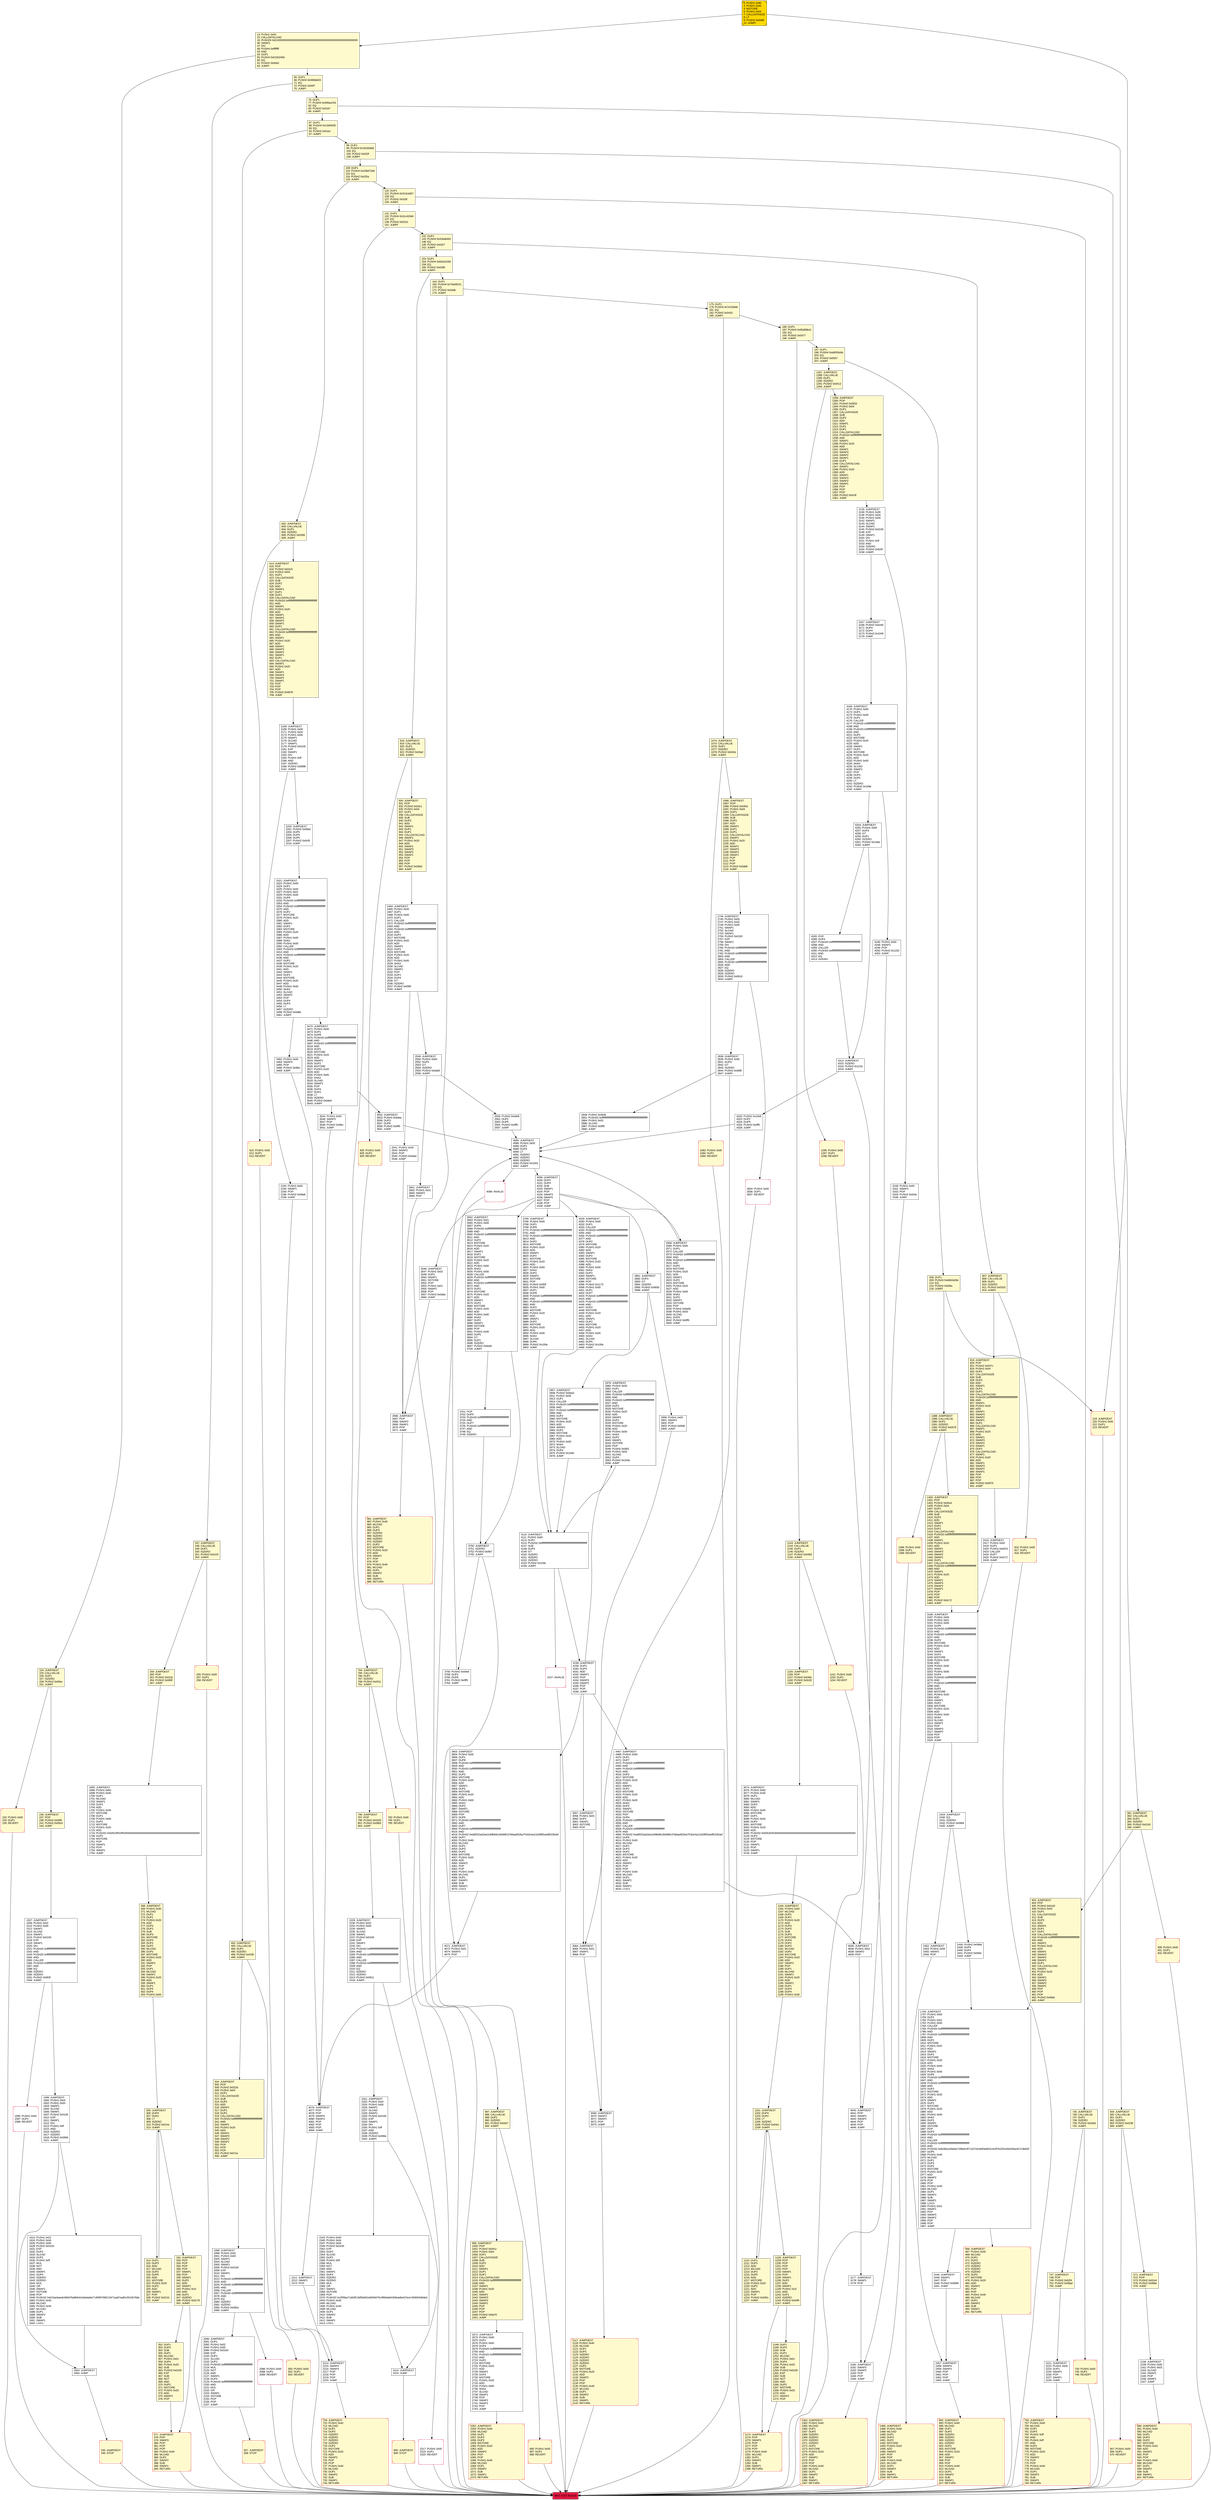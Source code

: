 digraph G {
bgcolor=transparent rankdir=UD;
node [shape=box style=filled color=black fillcolor=white fontname=arial fontcolor=black];
2979 [label="2979: JUMPDEST\l2980: PUSH1 0x00\l2982: DUP1\l2983: CALLER\l2984: PUSH20 0xffffffffffffffffffffffffffffffffffffffff\l3005: AND\l3006: PUSH20 0xffffffffffffffffffffffffffffffffffffffff\l3027: AND\l3028: DUP2\l3029: MSTORE\l3030: PUSH1 0x20\l3032: ADD\l3033: SWAP1\l3034: DUP2\l3035: MSTORE\l3036: PUSH1 0x20\l3038: ADD\l3039: PUSH1 0x00\l3041: SHA3\l3042: DUP2\l3043: SWAP1\l3044: SSTORE\l3045: POP\l3046: PUSH2 0x0bf1\l3049: PUSH1 0x03\l3051: SLOAD\l3052: DUP4\l3053: PUSH2 0x100e\l3056: JUMP\l" ];
4169 [label="4169: JUMPDEST\l4170: PUSH1 0x00\l4172: DUP1\l4173: PUSH1 0x00\l4175: DUP1\l4176: CALLER\l4177: PUSH20 0xffffffffffffffffffffffffffffffffffffffff\l4198: AND\l4199: PUSH20 0xffffffffffffffffffffffffffffffffffffffff\l4220: AND\l4221: DUP2\l4222: MSTORE\l4223: PUSH1 0x20\l4225: ADD\l4226: SWAP1\l4227: DUP2\l4228: MSTORE\l4229: PUSH1 0x20\l4231: ADD\l4232: PUSH1 0x00\l4234: SHA3\l4235: SLOAD\l4236: SWAP1\l4237: POP\l4238: DUP3\l4239: DUP2\l4240: LT\l4241: ISZERO\l4242: PUSH2 0x109e\l4245: JUMPI\l" ];
3701 [label="3701: POP\l3702: DUP5\l3703: PUSH20 0xffffffffffffffffffffffffffffffffffffffff\l3724: AND\l3725: DUP7\l3726: PUSH20 0xffffffffffffffffffffffffffffffffffffffff\l3747: AND\l3748: EQ\l3749: ISZERO\l" ];
492 [label="492: JUMPDEST\l493: CALLVALUE\l494: DUP1\l495: ISZERO\l496: PUSH2 0x01f8\l499: JUMPI\l" fillcolor=lemonchiffon ];
3135 [label="3135: JUMPDEST\l3136: PUSH1 0x00\l3138: PUSH1 0x04\l3140: PUSH1 0x00\l3142: SWAP1\l3143: SLOAD\l3144: SWAP1\l3145: PUSH2 0x0100\l3148: EXP\l3149: SWAP1\l3150: DIV\l3151: PUSH1 0xff\l3153: AND\l3154: ISZERO\l3155: PUSH2 0x0c5f\l3158: JUMPI\l" ];
4640 [label="4640: JUMPDEST\l4641: POP\l4642: SWAP3\l4643: SWAP2\l4644: POP\l4645: POP\l4646: JUMP\l" ];
735 [label="735: JUMPDEST\l736: CALLVALUE\l737: DUP1\l738: ISZERO\l739: PUSH2 0x02eb\l742: JUMPI\l" fillcolor=lemonchiffon ];
2158 [label="2158: JUMPDEST\l2159: PUSH1 0x00\l2161: PUSH1 0x03\l2163: SLOAD\l2164: SWAP1\l2165: POP\l2166: SWAP1\l2167: JUMP\l" ];
2744 [label="2744: JUMPDEST\l2745: PUSH1 0x00\l2747: PUSH1 0x02\l2749: PUSH1 0x00\l2751: SWAP1\l2752: SLOAD\l2753: SWAP1\l2754: PUSH2 0x0100\l2757: EXP\l2758: SWAP1\l2759: DIV\l2760: PUSH20 0xffffffffffffffffffffffffffffffffffffffff\l2781: AND\l2782: PUSH20 0xffffffffffffffffffffffffffffffffffffffff\l2803: AND\l2804: CALLER\l2805: PUSH20 0xffffffffffffffffffffffffffffffffffffffff\l2826: AND\l2827: EQ\l2828: ISZERO\l2829: ISZERO\l2830: PUSH2 0x0b16\l2833: JUMPI\l" ];
3462 [label="3462: PUSH1 0x00\l3464: SWAP3\l3465: POP\l3466: PUSH2 0x0fec\l3469: JUMP\l" ];
3074 [label="3074: JUMPDEST\l3075: PUSH1 0x60\l3077: PUSH1 0x40\l3079: DUP1\l3080: MLOAD\l3081: SWAP1\l3082: DUP2\l3083: ADD\l3084: PUSH1 0x40\l3086: MSTORE\l3087: DUP1\l3088: PUSH1 0x04\l3090: DUP2\l3091: MSTORE\l3092: PUSH1 0x20\l3094: ADD\l3095: PUSH32 0x5052545300000000000000000000000000000000000000000000000000000000\l3128: DUP2\l3129: MSTORE\l3130: POP\l3131: SWAP1\l3132: POP\l3133: SWAP1\l3134: JUMP\l" ];
2559 [label="2559: PUSH2 0x0a08\l2562: DUP2\l2563: DUP5\l2564: PUSH2 0x0ff5\l2567: JUMP\l" ];
3552 [label="3552: JUMPDEST\l3553: PUSH2 0x0dea\l3556: DUP3\l3557: DUP6\l3558: PUSH2 0x0ff5\l3561: JUMP\l" ];
930 [label="930: JUMPDEST\l931: POP\l932: PUSH2 0x03c1\l935: PUSH1 0x04\l937: DUP1\l938: CALLDATASIZE\l939: SUB\l940: DUP2\l941: ADD\l942: SWAP1\l943: DUP1\l944: DUP1\l945: CALLDATALOAD\l946: SWAP1\l947: PUSH1 0x20\l949: ADD\l950: SWAP1\l951: SWAP3\l952: SWAP2\l953: SWAP1\l954: POP\l955: POP\l956: POP\l957: PUSH2 0x09a0\l960: JUMP\l" fillcolor=lemonchiffon ];
1400 [label="1400: JUMPDEST\l1401: POP\l1402: PUSH2 0x05cd\l1405: PUSH1 0x04\l1407: DUP1\l1408: CALLDATASIZE\l1409: SUB\l1410: DUP2\l1411: ADD\l1412: SWAP1\l1413: DUP1\l1414: DUP1\l1415: CALLDATALOAD\l1416: PUSH20 0xffffffffffffffffffffffffffffffffffffffff\l1437: AND\l1438: SWAP1\l1439: PUSH1 0x20\l1441: ADD\l1442: SWAP1\l1443: SWAP3\l1444: SWAP2\l1445: SWAP1\l1446: DUP1\l1447: CALLDATALOAD\l1448: PUSH20 0xffffffffffffffffffffffffffffffffffffffff\l1469: AND\l1470: SWAP1\l1471: PUSH1 0x20\l1473: ADD\l1474: SWAP1\l1475: SWAP3\l1476: SWAP2\l1477: SWAP1\l1478: POP\l1479: POP\l1480: POP\l1481: PUSH2 0x0c72\l1484: JUMP\l" fillcolor=lemonchiffon ];
98 [label="98: DUP1\l99: PUSH4 0x18160ddd\l104: EQ\l105: PUSH2 0x022f\l108: JUMPI\l" fillcolor=lemonchiffon ];
2221 [label="2221: JUMPDEST\l2222: PUSH1 0x00\l2224: DUP1\l2225: SWAP1\l2226: POP\l2227: SWAP1\l2228: JUMP\l" ];
3903 [label="3903: JUMPDEST\l3904: PUSH1 0x00\l3906: DUP1\l3907: DUP8\l3908: PUSH20 0xffffffffffffffffffffffffffffffffffffffff\l3929: AND\l3930: PUSH20 0xffffffffffffffffffffffffffffffffffffffff\l3951: AND\l3952: DUP2\l3953: MSTORE\l3954: PUSH1 0x20\l3956: ADD\l3957: SWAP1\l3958: DUP2\l3959: MSTORE\l3960: PUSH1 0x20\l3962: ADD\l3963: PUSH1 0x00\l3965: SHA3\l3966: DUP2\l3967: SWAP1\l3968: SSTORE\l3969: POP\l3970: DUP5\l3971: PUSH20 0xffffffffffffffffffffffffffffffffffffffff\l3992: AND\l3993: DUP7\l3994: PUSH20 0xffffffffffffffffffffffffffffffffffffffff\l4015: AND\l4016: PUSH32 0xddf252ad1be2c89b69c2b068fc378daa952ba7f163c4a11628f55a4df523b3ef\l4049: DUP7\l4050: PUSH1 0x40\l4052: MLOAD\l4053: DUP1\l4054: DUP3\l4055: DUP2\l4056: MSTORE\l4057: PUSH1 0x20\l4059: ADD\l4060: SWAP2\l4061: POP\l4062: POP\l4063: PUSH1 0x40\l4065: MLOAD\l4066: DUP1\l4067: SWAP2\l4068: SUB\l4069: SWAP1\l4070: LOG3\l" ];
4647 [label="4647: EXIT BLOCK\l" fillcolor=crimson ];
2891 [label="2891: JUMPDEST\l2892: DUP3\l2893: GT\l2894: ISZERO\l2895: PUSH2 0x0b5b\l2898: JUMPI\l" ];
247 [label="247: JUMPDEST\l248: CALLVALUE\l249: DUP1\l250: ISZERO\l251: PUSH2 0x0103\l254: JUMPI\l" fillcolor=lemonchiffon ];
987 [label="987: JUMPDEST\l988: CALLVALUE\l989: DUP1\l990: ISZERO\l991: PUSH2 0x03e7\l994: JUMPI\l" fillcolor=lemonchiffon ];
4265 [label="4265: POP\l4266: DUP4\l4267: PUSH20 0xffffffffffffffffffffffffffffffffffffffff\l4288: AND\l4289: CALLER\l4290: PUSH20 0xffffffffffffffffffffffffffffffffffffffff\l4311: AND\l4312: EQ\l4313: ISZERO\l" ];
0 [label="0: PUSH1 0x80\l2: PUSH1 0x40\l4: MSTORE\l5: PUSH1 0x04\l7: CALLDATASIZE\l8: LT\l9: PUSH2 0x00db\l12: JUMPI\l" fillcolor=lemonchiffon shape=Msquare fillcolor=gold ];
399 [label="399: PUSH1 0x00\l401: DUP1\l402: REVERT\l" fillcolor=lemonchiffon shape=Msquare color=crimson ];
13 [label="13: PUSH1 0x00\l15: CALLDATALOAD\l16: PUSH29 0x0100000000000000000000000000000000000000000000000000000000\l46: SWAP1\l47: DIV\l48: PUSH4 0xffffffff\l53: AND\l54: DUP1\l55: PUSH4 0x01502460\l60: EQ\l61: PUSH2 0x00e0\l64: JUMPI\l" fillcolor=lemonchiffon ];
4085 [label="4085: JUMPDEST\l4086: PUSH1 0x00\l4088: DUP2\l4089: DUP4\l4090: LT\l4091: ISZERO\l4092: ISZERO\l4093: ISZERO\l4094: PUSH2 0x1003\l4097: JUMPI\l" ];
175 [label="175: DUP1\l176: PUSH4 0x7e1f2bb8\l181: EQ\l182: PUSH2 0x0432\l185: JUMPI\l" fillcolor=lemonchiffon ];
109 [label="109: DUP1\l110: PUSH4 0x23b872dd\l115: EQ\l116: PUSH2 0x025a\l119: JUMPI\l" fillcolor=lemonchiffon ];
784 [label="784: JUMPDEST\l785: CALLVALUE\l786: DUP1\l787: ISZERO\l788: PUSH2 0x031c\l791: JUMPI\l" fillcolor=lemonchiffon ];
1287 [label="1287: JUMPDEST\l1288: CALLVALUE\l1289: DUP1\l1290: ISZERO\l1291: PUSH2 0x0513\l1294: JUMPI\l" fillcolor=lemonchiffon ];
4099 [label="4099: JUMPDEST\l4100: DUP2\l4101: DUP4\l4102: SUB\l4103: SWAP1\l4104: POP\l4105: SWAP3\l4106: SWAP2\l4107: POP\l4108: POP\l4109: JUMP\l" ];
142 [label="142: DUP1\l143: PUSH4 0x426a8493\l148: EQ\l149: PUSH2 0x0327\l152: JUMPI\l" fillcolor=lemonchiffon ];
1164 [label="1164: JUMPDEST\l1165: PUSH1 0x40\l1167: MLOAD\l1168: DUP1\l1169: DUP1\l1170: PUSH1 0x20\l1172: ADD\l1173: DUP3\l1174: DUP2\l1175: SUB\l1176: DUP3\l1177: MSTORE\l1178: DUP4\l1179: DUP2\l1180: DUP2\l1181: MLOAD\l1182: DUP2\l1183: MSTORE\l1184: PUSH1 0x20\l1186: ADD\l1187: SWAP2\l1188: POP\l1189: DUP1\l1190: MLOAD\l1191: SWAP1\l1192: PUSH1 0x20\l1194: ADD\l1195: SWAP1\l1196: DUP1\l1197: DUP4\l1198: DUP4\l1199: PUSH1 0x00\l" fillcolor=lemonchiffon ];
208 [label="208: DUP1\l209: PUSH4 0xdd62ed3e\l214: EQ\l215: PUSH2 0x056c\l218: JUMPI\l" fillcolor=lemonchiffon ];
926 [label="926: PUSH1 0x00\l928: DUP1\l929: REVERT\l" fillcolor=lemonchiffon shape=Msquare color=crimson ];
892 [label="892: JUMPDEST\l893: PUSH1 0x40\l895: MLOAD\l896: DUP1\l897: DUP3\l898: ISZERO\l899: ISZERO\l900: ISZERO\l901: ISZERO\l902: DUP2\l903: MSTORE\l904: PUSH1 0x20\l906: ADD\l907: SWAP2\l908: POP\l909: POP\l910: PUSH1 0x40\l912: MLOAD\l913: DUP1\l914: SWAP2\l915: SUB\l916: SWAP1\l917: RETURN\l" fillcolor=lemonchiffon shape=Msquare color=crimson ];
1086 [label="1086: JUMPDEST\l1087: POP\l1088: PUSH2 0x045d\l1091: PUSH1 0x04\l1093: DUP1\l1094: CALLDATASIZE\l1095: SUB\l1096: DUP2\l1097: ADD\l1098: SWAP1\l1099: DUP1\l1100: DUP1\l1101: CALLDATALOAD\l1102: SWAP1\l1103: PUSH1 0x20\l1105: ADD\l1106: SWAP1\l1107: SWAP3\l1108: SWAP2\l1109: SWAP1\l1110: POP\l1111: POP\l1112: POP\l1113: PUSH2 0x0ab8\l1116: JUMP\l" fillcolor=lemonchiffon ];
756 [label="756: JUMPDEST\l757: PUSH1 0x40\l759: MLOAD\l760: DUP1\l761: DUP3\l762: PUSH1 0xff\l764: AND\l765: PUSH1 0xff\l767: AND\l768: DUP2\l769: MSTORE\l770: PUSH1 0x20\l772: ADD\l773: SWAP2\l774: POP\l775: POP\l776: PUSH1 0x40\l778: MLOAD\l779: DUP1\l780: SWAP2\l781: SUB\l782: SWAP1\l783: RETURN\l" fillcolor=lemonchiffon shape=Msquare color=crimson ];
995 [label="995: PUSH1 0x00\l997: DUP1\l998: REVERT\l" fillcolor=lemonchiffon shape=Msquare color=crimson ];
999 [label="999: JUMPDEST\l1000: POP\l1001: PUSH2 0x041c\l1004: PUSH1 0x04\l1006: DUP1\l1007: CALLDATASIZE\l1008: SUB\l1009: DUP2\l1010: ADD\l1011: SWAP1\l1012: DUP1\l1013: DUP1\l1014: CALLDATALOAD\l1015: PUSH20 0xffffffffffffffffffffffffffffffffffffffff\l1036: AND\l1037: SWAP1\l1038: PUSH1 0x20\l1040: ADD\l1041: SWAP1\l1042: SWAP3\l1043: SWAP2\l1044: SWAP1\l1045: POP\l1046: POP\l1047: POP\l1048: PUSH2 0x0a70\l1051: JUMP\l" fillcolor=lemonchiffon ];
3064 [label="3064: JUMPDEST\l3065: PUSH1 0x01\l3067: SWAP1\l3068: POP\l" ];
743 [label="743: PUSH1 0x00\l745: DUP1\l746: REVERT\l" fillcolor=lemonchiffon shape=Msquare color=crimson ];
2549 [label="2549: JUMPDEST\l2550: PUSH1 0x00\l2552: DUP4\l2553: GT\l2554: ISZERO\l2555: PUSH2 0x0a65\l2558: JUMPI\l" ];
3562 [label="3562: JUMPDEST\l3563: PUSH1 0x01\l3565: PUSH1 0x00\l3567: DUP9\l3568: PUSH20 0xffffffffffffffffffffffffffffffffffffffff\l3589: AND\l3590: PUSH20 0xffffffffffffffffffffffffffffffffffffffff\l3611: AND\l3612: DUP2\l3613: MSTORE\l3614: PUSH1 0x20\l3616: ADD\l3617: SWAP1\l3618: DUP2\l3619: MSTORE\l3620: PUSH1 0x20\l3622: ADD\l3623: PUSH1 0x00\l3625: SHA3\l3626: PUSH1 0x00\l3628: CALLER\l3629: PUSH20 0xffffffffffffffffffffffffffffffffffffffff\l3650: AND\l3651: PUSH20 0xffffffffffffffffffffffffffffffffffffffff\l3672: AND\l3673: DUP2\l3674: MSTORE\l3675: PUSH1 0x20\l3677: ADD\l3678: SWAP1\l3679: DUP2\l3680: MSTORE\l3681: PUSH1 0x20\l3683: ADD\l3684: PUSH1 0x00\l3686: SHA3\l3687: DUP2\l3688: SWAP1\l3689: SSTORE\l3690: POP\l3691: PUSH1 0x00\l3693: DUP5\l3694: GT\l3695: DUP1\l3696: ISZERO\l3697: PUSH2 0x0ea6\l3700: JUMPI\l" ];
4110 [label="4110: JUMPDEST\l4111: PUSH1 0x00\l4113: DUP2\l4114: PUSH32 0xffffffffffffffffffffffffffffffffffffffffffffffffffffffffffffffff\l4147: SUB\l4148: DUP4\l4149: GT\l4150: ISZERO\l4151: ISZERO\l4152: ISZERO\l4153: PUSH2 0x103e\l4156: JUMPI\l" ];
2464 [label="2464: JUMPDEST\l2465: PUSH1 0x00\l2467: DUP1\l2468: PUSH1 0x00\l2470: DUP1\l2471: CALLER\l2472: PUSH20 0xffffffffffffffffffffffffffffffffffffffff\l2493: AND\l2494: PUSH20 0xffffffffffffffffffffffffffffffffffffffff\l2515: AND\l2516: DUP2\l2517: MSTORE\l2518: PUSH1 0x20\l2520: ADD\l2521: SWAP1\l2522: DUP2\l2523: MSTORE\l2524: PUSH1 0x20\l2526: ADD\l2527: PUSH1 0x00\l2529: SHA3\l2530: SLOAD\l2531: SWAP1\l2532: POP\l2533: DUP1\l2534: DUP4\l2535: GT\l2536: ISZERO\l2537: PUSH2 0x09f5\l2540: JUMPI\l" ];
232 [label="232: PUSH1 0x00\l234: DUP1\l235: REVERT\l" fillcolor=lemonchiffon shape=Msquare color=crimson ];
87 [label="87: DUP1\l88: PUSH4 0x13af4035\l93: EQ\l94: PUSH2 0x01ec\l97: JUMPI\l" fillcolor=lemonchiffon ];
3321 [label="3321: JUMPDEST\l3322: PUSH1 0x00\l3324: DUP1\l3325: PUSH1 0x00\l3327: PUSH1 0x01\l3329: PUSH1 0x00\l3331: DUP8\l3332: PUSH20 0xffffffffffffffffffffffffffffffffffffffff\l3353: AND\l3354: PUSH20 0xffffffffffffffffffffffffffffffffffffffff\l3375: AND\l3376: DUP2\l3377: MSTORE\l3378: PUSH1 0x20\l3380: ADD\l3381: SWAP1\l3382: DUP2\l3383: MSTORE\l3384: PUSH1 0x20\l3386: ADD\l3387: PUSH1 0x00\l3389: SHA3\l3390: PUSH1 0x00\l3392: CALLER\l3393: PUSH20 0xffffffffffffffffffffffffffffffffffffffff\l3414: AND\l3415: PUSH20 0xffffffffffffffffffffffffffffffffffffffff\l3436: AND\l3437: DUP2\l3438: MSTORE\l3439: PUSH1 0x20\l3441: ADD\l3442: SWAP1\l3443: DUP2\l3444: MSTORE\l3445: PUSH1 0x20\l3447: ADD\l3448: PUSH1 0x00\l3450: SHA3\l3451: SLOAD\l3452: SWAP2\l3453: POP\l3454: DUP4\l3455: DUP3\l3456: LT\l3457: ISZERO\l3458: PUSH2 0x0d8e\l3461: JUMPI\l" ];
1507 [label="1507: JUMPDEST\l1508: PUSH1 0x02\l1510: PUSH1 0x00\l1512: SWAP1\l1513: SLOAD\l1514: SWAP1\l1515: PUSH2 0x0100\l1518: EXP\l1519: SWAP1\l1520: DIV\l1521: PUSH20 0xffffffffffffffffffffffffffffffffffffffff\l1542: AND\l1543: PUSH20 0xffffffffffffffffffffffffffffffffffffffff\l1564: AND\l1565: CALLER\l1566: PUSH20 0xffffffffffffffffffffffffffffffffffffffff\l1587: AND\l1588: EQ\l1589: ISZERO\l1590: ISZERO\l1591: PUSH2 0x063f\l1594: JUMPI\l" ];
3057 [label="3057: JUMPDEST\l3058: PUSH1 0x03\l3060: DUP2\l3061: SWAP1\l3062: SSTORE\l3063: POP\l" ];
4254 [label="4254: JUMPDEST\l4255: PUSH1 0x00\l4257: DUP4\l4258: GT\l4259: DUP1\l4260: ISZERO\l4261: PUSH2 0x10da\l4264: JUMPI\l" ];
3544 [label="3544: PUSH1 0x00\l3546: SWAP3\l3547: POP\l3548: PUSH2 0x0fec\l3551: JUMP\l" ];
1388 [label="1388: JUMPDEST\l1389: CALLVALUE\l1390: DUP1\l1391: ISZERO\l1392: PUSH2 0x0578\l1395: JUMPI\l" fillcolor=lemonchiffon ];
4158 [label="4158: JUMPDEST\l4159: DUP2\l4160: DUP4\l4161: ADD\l4162: SWAP1\l4163: POP\l4164: SWAP3\l4165: SWAP2\l4166: POP\l4167: POP\l4168: JUMP\l" ];
3180 [label="3180: JUMPDEST\l3181: SWAP3\l3182: SWAP2\l3183: POP\l3184: POP\l3185: JUMP\l" ];
500 [label="500: PUSH1 0x00\l502: DUP1\l503: REVERT\l" fillcolor=lemonchiffon shape=Msquare color=crimson ];
2646 [label="2646: JUMPDEST\l2647: PUSH1 0x03\l2649: DUP2\l2650: SWAP1\l2651: SSTORE\l2652: POP\l2653: PUSH1 0x01\l2655: SWAP2\l2656: POP\l2657: PUSH2 0x0a6a\l2660: JUMP\l" ];
2436 [label="2436: PUSH2 0x098d\l2439: DUP5\l2440: DUP4\l2441: PUSH2 0x06dc\l2444: JUMP\l" ];
2414 [label="2414: JUMPDEST\l2415: JUMP\l" ];
255 [label="255: PUSH1 0x00\l257: DUP1\l258: REVERT\l" fillcolor=lemonchiffon shape=Msquare color=crimson ];
747 [label="747: JUMPDEST\l748: POP\l749: PUSH2 0x02f4\l752: PUSH2 0x08ad\l755: JUMP\l" fillcolor=lemonchiffon ];
2541 [label="2541: PUSH1 0x00\l2543: SWAP2\l2544: POP\l2545: PUSH2 0x0a6a\l2548: JUMP\l" ];
614 [label="614: JUMPDEST\l615: POP\l616: PUSH2 0x02c5\l619: PUSH1 0x04\l621: DUP1\l622: CALLDATASIZE\l623: SUB\l624: DUP2\l625: ADD\l626: SWAP1\l627: DUP1\l628: DUP1\l629: CALLDATALOAD\l630: PUSH20 0xffffffffffffffffffffffffffffffffffffffff\l651: AND\l652: SWAP1\l653: PUSH1 0x20\l655: ADD\l656: SWAP1\l657: SWAP3\l658: SWAP2\l659: SWAP1\l660: DUP1\l661: CALLDATALOAD\l662: PUSH20 0xffffffffffffffffffffffffffffffffffffffff\l683: AND\l684: SWAP1\l685: PUSH1 0x20\l687: ADD\l688: SWAP1\l689: SWAP3\l690: SWAP2\l691: SWAP1\l692: DUP1\l693: CALLDATALOAD\l694: SWAP1\l695: PUSH1 0x20\l697: ADD\l698: SWAP1\l699: SWAP3\l700: SWAP2\l701: SWAP1\l702: POP\l703: POP\l704: POP\l705: PUSH2 0x0878\l708: JUMP\l" fillcolor=lemonchiffon ];
245 [label="245: JUMPDEST\l246: STOP\l" fillcolor=lemonchiffon shape=Msquare color=crimson ];
571 [label="571: JUMPDEST\l572: POP\l573: PUSH2 0x0244\l576: PUSH2 0x086e\l579: JUMP\l" fillcolor=lemonchiffon ];
1117 [label="1117: JUMPDEST\l1118: PUSH1 0x40\l1120: MLOAD\l1121: DUP1\l1122: DUP3\l1123: ISZERO\l1124: ISZERO\l1125: ISZERO\l1126: ISZERO\l1127: DUP2\l1128: MSTORE\l1129: PUSH1 0x20\l1131: ADD\l1132: SWAP2\l1133: POP\l1134: POP\l1135: PUSH1 0x40\l1137: MLOAD\l1138: DUP1\l1139: SWAP2\l1140: SUB\l1141: SWAP1\l1142: RETURN\l" fillcolor=lemonchiffon shape=Msquare color=crimson ];
1273 [label="1273: JUMPDEST\l1274: POP\l1275: SWAP3\l1276: POP\l1277: POP\l1278: POP\l1279: PUSH1 0x40\l1281: MLOAD\l1282: DUP1\l1283: SWAP2\l1284: SUB\l1285: SWAP1\l1286: RETURN\l" fillcolor=lemonchiffon shape=Msquare color=crimson ];
197 [label="197: DUP1\l198: PUSH4 0xa9059cbb\l203: EQ\l204: PUSH2 0x0507\l207: JUMPI\l" fillcolor=lemonchiffon ];
314 [label="314: DUP1\l315: DUP3\l316: ADD\l317: MLOAD\l318: DUP2\l319: DUP5\l320: ADD\l321: MSTORE\l322: PUSH1 0x20\l324: DUP2\l325: ADD\l326: SWAP1\l327: POP\l328: PUSH2 0x0131\l331: JUMP\l" fillcolor=lemonchiffon ];
2321 [label="2321: JUMPDEST\l2322: PUSH1 0x04\l2324: PUSH1 0x00\l2326: SWAP1\l2327: SLOAD\l2328: SWAP1\l2329: PUSH2 0x0100\l2332: EXP\l2333: SWAP1\l2334: DIV\l2335: PUSH1 0xff\l2337: AND\l2338: ISZERO\l2339: PUSH2 0x096e\l2342: JUMPI\l" ];
3756 [label="3756: PUSH2 0x0eb5\l3759: DUP2\l3760: DUP6\l3761: PUSH2 0x0ff5\l3764: JUMP\l" ];
1074 [label="1074: JUMPDEST\l1075: CALLVALUE\l1076: DUP1\l1077: ISZERO\l1078: PUSH2 0x043e\l1081: JUMPI\l" fillcolor=lemonchiffon ];
352 [label="352: DUP1\l353: DUP3\l354: SUB\l355: DUP1\l356: MLOAD\l357: PUSH1 0x01\l359: DUP4\l360: PUSH1 0x20\l362: SUB\l363: PUSH2 0x0100\l366: EXP\l367: SUB\l368: NOT\l369: AND\l370: DUP2\l371: MSTORE\l372: PUSH1 0x20\l374: ADD\l375: SWAP2\l376: POP\l" fillcolor=lemonchiffon ];
2211 [label="2211: JUMPDEST\l2212: SWAP1\l2213: POP\l" ];
1362 [label="1362: JUMPDEST\l1363: PUSH1 0x40\l1365: MLOAD\l1366: DUP1\l1367: DUP3\l1368: ISZERO\l1369: ISZERO\l1370: ISZERO\l1371: ISZERO\l1372: DUP2\l1373: MSTORE\l1374: PUSH1 0x20\l1376: ADD\l1377: SWAP2\l1378: POP\l1379: POP\l1380: PUSH1 0x40\l1382: MLOAD\l1383: DUP1\l1384: SWAP2\l1385: SUB\l1386: SWAP1\l1387: RETURN\l" fillcolor=lemonchiffon shape=Msquare color=crimson ];
2090 [label="2090: JUMPDEST\l2091: DUP1\l2092: PUSH1 0x02\l2094: PUSH1 0x00\l2096: PUSH2 0x0100\l2099: EXP\l2100: DUP2\l2101: SLOAD\l2102: DUP2\l2103: PUSH20 0xffffffffffffffffffffffffffffffffffffffff\l2124: MUL\l2125: NOT\l2126: AND\l2127: SWAP1\l2128: DUP4\l2129: PUSH20 0xffffffffffffffffffffffffffffffffffffffff\l2150: AND\l2151: MUL\l2152: OR\l2153: SWAP1\l2154: SSTORE\l2155: POP\l2156: POP\l2157: JUMP\l" ];
3159 [label="3159: PUSH1 0x00\l3161: SWAP1\l3162: POP\l3163: PUSH2 0x0c6c\l3166: JUMP\l" ];
2848 [label="2848: PUSH2 0x0b4b\l2851: PUSH32 0xffffffffffffffffffffffffffffffffffffffffffffffffffffffffffffffff\l2884: PUSH1 0x03\l2886: SLOAD\l2887: PUSH2 0x0ff5\l2890: JUMP\l" ];
1143 [label="1143: JUMPDEST\l1144: CALLVALUE\l1145: DUP1\l1146: ISZERO\l1147: PUSH2 0x0483\l1150: JUMPI\l" fillcolor=lemonchiffon ];
807 [label="807: JUMPDEST\l808: CALLVALUE\l809: DUP1\l810: ISZERO\l811: PUSH2 0x0333\l814: JUMPI\l" fillcolor=lemonchiffon ];
164 [label="164: DUP1\l165: PUSH4 0x70a08231\l170: EQ\l171: PUSH2 0x03db\l174: JUMPI\l" fillcolor=lemonchiffon ];
2416 [label="2416: JUMPDEST\l2417: PUSH1 0x00\l2419: DUP3\l2420: PUSH2 0x097d\l2423: CALLER\l2424: DUP7\l2425: PUSH2 0x0c72\l2428: JUMP\l" ];
2899 [label="2899: PUSH1 0x00\l2901: SWAP1\l2902: POP\l2903: PUSH2 0x0bfd\l2906: JUMP\l" ];
1485 [label="1485: JUMPDEST\l1486: PUSH1 0x40\l1488: MLOAD\l1489: DUP1\l1490: DUP3\l1491: DUP2\l1492: MSTORE\l1493: PUSH1 0x20\l1495: ADD\l1496: SWAP2\l1497: POP\l1498: POP\l1499: PUSH1 0x40\l1501: MLOAD\l1502: DUP1\l1503: SWAP2\l1504: SUB\l1505: SWAP1\l1506: RETURN\l" fillcolor=lemonchiffon shape=Msquare color=crimson ];
3750 [label="3750: JUMPDEST\l3751: ISZERO\l3752: PUSH2 0x0fe7\l3755: JUMPI\l" ];
4157 [label="4157: INVALID\l" shape=Msquare color=crimson ];
2229 [label="2229: JUMPDEST\l2230: PUSH1 0x02\l2232: PUSH1 0x00\l2234: SWAP1\l2235: SLOAD\l2236: SWAP1\l2237: PUSH2 0x0100\l2240: EXP\l2241: SWAP1\l2242: DIV\l2243: PUSH20 0xffffffffffffffffffffffffffffffffffffffff\l2264: AND\l2265: PUSH20 0xffffffffffffffffffffffffffffffffffffffff\l2286: AND\l2287: CALLER\l2288: PUSH20 0xffffffffffffffffffffffffffffffffffffffff\l2309: AND\l2310: EQ\l2311: ISZERO\l2312: ISZERO\l2313: PUSH2 0x0911\l2316: JUMPI\l" ];
2168 [label="2168: JUMPDEST\l2169: PUSH1 0x00\l2171: PUSH1 0x04\l2173: PUSH1 0x00\l2175: SWAP1\l2176: SLOAD\l2177: SWAP1\l2178: PUSH2 0x0100\l2181: EXP\l2182: SWAP1\l2183: DIV\l2184: PUSH1 0xff\l2186: AND\l2187: ISZERO\l2188: PUSH2 0x0898\l2191: JUMPI\l" ];
2086 [label="2086: PUSH1 0x00\l2088: DUP1\l2089: REVERT\l" shape=Msquare color=crimson ];
2457 [label="2457: JUMPDEST\l2458: SWAP4\l2459: SWAP3\l2460: POP\l2461: POP\l2462: POP\l2463: JUMP\l" ];
4246 [label="4246: PUSH1 0x00\l4248: SWAP2\l4249: POP\l4250: PUSH2 0x1220\l4253: JUMP\l" ];
815 [label="815: PUSH1 0x00\l817: DUP1\l818: REVERT\l" fillcolor=lemonchiffon shape=Msquare color=crimson ];
1599 [label="1599: JUMPDEST\l1600: PUSH1 0x04\l1602: PUSH1 0x00\l1604: SWAP1\l1605: SLOAD\l1606: SWAP1\l1607: PUSH2 0x0100\l1610: EXP\l1611: SWAP1\l1612: DIV\l1613: PUSH1 0xff\l1615: AND\l1616: ISZERO\l1617: ISZERO\l1618: PUSH2 0x069d\l1621: JUMPI\l" ];
567 [label="567: PUSH1 0x00\l569: DUP1\l570: REVERT\l" fillcolor=lemonchiffon shape=Msquare color=crimson ];
2343 [label="2343: PUSH1 0x00\l2345: PUSH1 0x04\l2347: PUSH1 0x00\l2349: PUSH2 0x0100\l2352: EXP\l2353: DUP2\l2354: SLOAD\l2355: DUP2\l2356: PUSH1 0xff\l2358: MUL\l2359: NOT\l2360: AND\l2361: SWAP1\l2362: DUP4\l2363: ISZERO\l2364: ISZERO\l2365: MUL\l2366: OR\l2367: SWAP1\l2368: SSTORE\l2369: POP\l2370: PUSH32 0x2f05ba71d0df11bf5fa562a6569d70c4f80da84284badbe015ce1456063d0ded\l2403: PUSH1 0x40\l2405: MLOAD\l2406: PUSH1 0x40\l2408: MLOAD\l2409: DUP1\l2410: SWAP2\l2411: SUB\l2412: SWAP1\l2413: LOG1\l" ];
1299 [label="1299: JUMPDEST\l1300: POP\l1301: PUSH2 0x0552\l1304: PUSH1 0x04\l1306: DUP1\l1307: CALLDATASIZE\l1308: SUB\l1309: DUP2\l1310: ADD\l1311: SWAP1\l1312: DUP1\l1313: DUP1\l1314: CALLDATALOAD\l1315: PUSH20 0xffffffffffffffffffffffffffffffffffffffff\l1336: AND\l1337: SWAP1\l1338: PUSH1 0x20\l1340: ADD\l1341: SWAP1\l1342: SWAP3\l1343: SWAP2\l1344: SWAP1\l1345: DUP1\l1346: CALLDATALOAD\l1347: SWAP1\l1348: PUSH1 0x20\l1350: ADD\l1351: SWAP1\l1352: SWAP3\l1353: SWAP2\l1354: SWAP1\l1355: POP\l1356: POP\l1357: POP\l1358: PUSH2 0x0c3f\l1361: JUMP\l" fillcolor=lemonchiffon ];
2661 [label="2661: JUMPDEST\l2662: PUSH1 0x01\l2664: SWAP2\l2665: POP\l" ];
3069 [label="3069: JUMPDEST\l3070: SWAP2\l3071: SWAP1\l3072: POP\l3073: JUMP\l" ];
1595 [label="1595: PUSH1 0x00\l1597: DUP1\l1598: REVERT\l" shape=Msquare color=crimson ];
1082 [label="1082: PUSH1 0x00\l1084: DUP1\l1085: REVERT\l" fillcolor=lemonchiffon shape=Msquare color=crimson ];
559 [label="559: JUMPDEST\l560: CALLVALUE\l561: DUP1\l562: ISZERO\l563: PUSH2 0x023b\l566: JUMPI\l" fillcolor=lemonchiffon ];
2907 [label="2907: JUMPDEST\l2908: PUSH2 0x0ba3\l2911: PUSH1 0x00\l2913: DUP1\l2914: CALLER\l2915: PUSH20 0xffffffffffffffffffffffffffffffffffffffff\l2936: AND\l2937: PUSH20 0xffffffffffffffffffffffffffffffffffffffff\l2958: AND\l2959: DUP2\l2960: MSTORE\l2961: PUSH1 0x20\l2963: ADD\l2964: SWAP1\l2965: DUP2\l2966: MSTORE\l2967: PUSH1 0x20\l2969: ADD\l2970: PUSH1 0x00\l2972: SHA3\l2973: SLOAD\l2974: DUP4\l2975: PUSH2 0x100e\l2978: JUMP\l" ];
1756 [label="1756: JUMPDEST\l1757: PUSH1 0x00\l1759: DUP2\l1760: PUSH1 0x01\l1762: PUSH1 0x00\l1764: CALLER\l1765: PUSH20 0xffffffffffffffffffffffffffffffffffffffff\l1786: AND\l1787: PUSH20 0xffffffffffffffffffffffffffffffffffffffff\l1808: AND\l1809: DUP2\l1810: MSTORE\l1811: PUSH1 0x20\l1813: ADD\l1814: SWAP1\l1815: DUP2\l1816: MSTORE\l1817: PUSH1 0x20\l1819: ADD\l1820: PUSH1 0x00\l1822: SHA3\l1823: PUSH1 0x00\l1825: DUP6\l1826: PUSH20 0xffffffffffffffffffffffffffffffffffffffff\l1847: AND\l1848: PUSH20 0xffffffffffffffffffffffffffffffffffffffff\l1869: AND\l1870: DUP2\l1871: MSTORE\l1872: PUSH1 0x20\l1874: ADD\l1875: SWAP1\l1876: DUP2\l1877: MSTORE\l1878: PUSH1 0x20\l1880: ADD\l1881: PUSH1 0x00\l1883: SHA3\l1884: DUP2\l1885: SWAP1\l1886: SSTORE\l1887: POP\l1888: DUP3\l1889: PUSH20 0xffffffffffffffffffffffffffffffffffffffff\l1910: AND\l1911: CALLER\l1912: PUSH20 0xffffffffffffffffffffffffffffffffffffffff\l1933: AND\l1934: PUSH32 0x8c5be1e5ebec7d5bd14f71427d1e84f3dd0314c0f7b2291e5b200ac8c7c3b925\l1967: DUP5\l1968: PUSH1 0x40\l1970: MLOAD\l1971: DUP1\l1972: DUP3\l1973: DUP2\l1974: MSTORE\l1975: PUSH1 0x20\l1977: ADD\l1978: SWAP2\l1979: POP\l1980: POP\l1981: PUSH1 0x40\l1983: MLOAD\l1984: DUP1\l1985: SWAP2\l1986: SUB\l1987: SWAP1\l1988: LOG3\l1989: PUSH1 0x01\l1991: SWAP1\l1992: POP\l1993: SWAP3\l1994: SWAP2\l1995: POP\l1996: POP\l1997: JUMP\l" ];
819 [label="819: JUMPDEST\l820: POP\l821: PUSH2 0x037c\l824: PUSH1 0x04\l826: DUP1\l827: CALLDATASIZE\l828: SUB\l829: DUP2\l830: ADD\l831: SWAP1\l832: DUP1\l833: DUP1\l834: CALLDATALOAD\l835: PUSH20 0xffffffffffffffffffffffffffffffffffffffff\l856: AND\l857: SWAP1\l858: PUSH1 0x20\l860: ADD\l861: SWAP1\l862: SWAP3\l863: SWAP2\l864: SWAP1\l865: DUP1\l866: CALLDATALOAD\l867: SWAP1\l868: PUSH1 0x20\l870: ADD\l871: SWAP1\l872: SWAP3\l873: SWAP2\l874: SWAP1\l875: DUP1\l876: CALLDATALOAD\l877: SWAP1\l878: PUSH1 0x20\l880: ADD\l881: SWAP1\l882: SWAP3\l883: SWAP2\l884: SWAP1\l885: POP\l886: POP\l887: POP\l888: PUSH2 0x0970\l891: JUMP\l" fillcolor=lemonchiffon ];
1695 [label="1695: JUMPDEST\l1696: PUSH1 0x60\l1698: PUSH1 0x40\l1700: DUP1\l1701: MLOAD\l1702: SWAP1\l1703: DUP2\l1704: ADD\l1705: PUSH1 0x40\l1707: MSTORE\l1708: DUP1\l1709: PUSH1 0x06\l1711: DUP2\l1712: MSTORE\l1713: PUSH1 0x20\l1715: ADD\l1716: PUSH32 0x50524f544f530000000000000000000000000000000000000000000000000000\l1749: DUP2\l1750: MSTORE\l1751: POP\l1752: SWAP1\l1753: POP\l1754: SWAP1\l1755: JUMP\l" ];
4467 [label="4467: JUMPDEST\l4468: PUSH1 0x00\l4470: DUP1\l4471: DUP7\l4472: PUSH20 0xffffffffffffffffffffffffffffffffffffffff\l4493: AND\l4494: PUSH20 0xffffffffffffffffffffffffffffffffffffffff\l4515: AND\l4516: DUP2\l4517: MSTORE\l4518: PUSH1 0x20\l4520: ADD\l4521: SWAP1\l4522: DUP2\l4523: MSTORE\l4524: PUSH1 0x20\l4526: ADD\l4527: PUSH1 0x00\l4529: SHA3\l4530: DUP2\l4531: SWAP1\l4532: SSTORE\l4533: POP\l4534: DUP4\l4535: PUSH20 0xffffffffffffffffffffffffffffffffffffffff\l4556: AND\l4557: CALLER\l4558: PUSH20 0xffffffffffffffffffffffffffffffffffffffff\l4579: AND\l4580: PUSH32 0xddf252ad1be2c89b69c2b068fc378daa952ba7f163c4a11628f55a4df523b3ef\l4613: DUP6\l4614: PUSH1 0x40\l4616: MLOAD\l4617: DUP1\l4618: DUP3\l4619: DUP2\l4620: MSTORE\l4621: PUSH1 0x20\l4623: ADD\l4624: SWAP2\l4625: POP\l4626: POP\l4627: PUSH1 0x40\l4629: MLOAD\l4630: DUP1\l4631: SWAP2\l4632: SUB\l4633: SWAP1\l4634: LOG3\l" ];
1201 [label="1201: JUMPDEST\l1202: DUP4\l1203: DUP2\l1204: LT\l1205: ISZERO\l1206: PUSH2 0x04cc\l1209: JUMPI\l" fillcolor=lemonchiffon ];
3177 [label="3177: JUMPDEST\l3178: SWAP1\l3179: POP\l" ];
918 [label="918: JUMPDEST\l919: CALLVALUE\l920: DUP1\l921: ISZERO\l922: PUSH2 0x03a2\l925: JUMPI\l" fillcolor=lemonchiffon ];
76 [label="76: DUP1\l77: PUSH4 0x095ea7b3\l82: EQ\l83: PUSH2 0x0187\l86: JUMPI\l" fillcolor=lemonchiffon ];
1622 [label="1622: PUSH1 0x01\l1624: PUSH1 0x04\l1626: PUSH1 0x00\l1628: PUSH2 0x0100\l1631: EXP\l1632: DUP2\l1633: SLOAD\l1634: DUP2\l1635: PUSH1 0xff\l1637: MUL\l1638: NOT\l1639: AND\l1640: SWAP1\l1641: DUP4\l1642: ISZERO\l1643: ISZERO\l1644: MUL\l1645: OR\l1646: SWAP1\l1647: SSTORE\l1648: POP\l1649: PUSH32 0x615acbaede366d76a8b8cb2a9ada6a71495f0786513d71aa97aaf0c3910b78de\l1682: PUSH1 0x40\l1684: MLOAD\l1685: PUSH1 0x40\l1687: MLOAD\l1688: DUP1\l1689: SWAP2\l1690: SUB\l1691: SWAP1\l1692: LOG1\l" ];
1693 [label="1693: JUMPDEST\l1694: JUMP\l" ];
2666 [label="2666: JUMPDEST\l2667: POP\l2668: SWAP2\l2669: SWAP1\l2670: POP\l2671: JUMP\l" ];
2317 [label="2317: PUSH1 0x00\l2319: DUP1\l2320: REVERT\l" shape=Msquare color=crimson ];
1295 [label="1295: PUSH1 0x00\l1297: DUP1\l1298: REVERT\l" fillcolor=lemonchiffon shape=Msquare color=crimson ];
1052 [label="1052: JUMPDEST\l1053: PUSH1 0x40\l1055: MLOAD\l1056: DUP1\l1057: DUP3\l1058: DUP2\l1059: MSTORE\l1060: PUSH1 0x20\l1062: ADD\l1063: SWAP2\l1064: POP\l1065: POP\l1066: PUSH1 0x40\l1068: MLOAD\l1069: DUP1\l1070: SWAP2\l1071: SUB\l1072: SWAP1\l1073: RETURN\l" fillcolor=lemonchiffon shape=Msquare color=crimson ];
805 [label="805: JUMPDEST\l806: STOP\l" fillcolor=lemonchiffon shape=Msquare color=crimson ];
2834 [label="2834: PUSH1 0x00\l2836: DUP1\l2837: REVERT\l" shape=Msquare color=crimson ];
65 [label="65: DUP1\l66: PUSH4 0x06fdde03\l71: EQ\l72: PUSH2 0x00f7\l75: JUMPI\l" fillcolor=lemonchiffon ];
2214 [label="2214: JUMPDEST\l2215: SWAP4\l2216: SWAP3\l2217: POP\l2218: POP\l2219: POP\l2220: JUMP\l" ];
332 [label="332: JUMPDEST\l333: POP\l334: POP\l335: POP\l336: POP\l337: SWAP1\l338: POP\l339: SWAP1\l340: DUP2\l341: ADD\l342: SWAP1\l343: PUSH1 0x1f\l345: AND\l346: DUP1\l347: ISZERO\l348: PUSH2 0x0179\l351: JUMPI\l" fillcolor=lemonchiffon ];
557 [label="557: JUMPDEST\l558: STOP\l" fillcolor=lemonchiffon shape=Msquare color=crimson ];
792 [label="792: PUSH1 0x00\l794: DUP1\l795: REVERT\l" fillcolor=lemonchiffon shape=Msquare color=crimson ];
268 [label="268: JUMPDEST\l269: PUSH1 0x40\l271: MLOAD\l272: DUP1\l273: DUP1\l274: PUSH1 0x20\l276: ADD\l277: DUP3\l278: DUP2\l279: SUB\l280: DUP3\l281: MSTORE\l282: DUP4\l283: DUP2\l284: DUP2\l285: MLOAD\l286: DUP2\l287: MSTORE\l288: PUSH1 0x20\l290: ADD\l291: SWAP2\l292: POP\l293: DUP1\l294: MLOAD\l295: SWAP1\l296: PUSH1 0x20\l298: ADD\l299: SWAP1\l300: DUP1\l301: DUP4\l302: DUP4\l303: PUSH1 0x00\l" fillcolor=lemonchiffon ];
4098 [label="4098: INVALID\l" shape=Msquare color=crimson ];
2200 [label="2200: JUMPDEST\l2201: PUSH2 0x08a3\l2204: DUP5\l2205: DUP5\l2206: DUP5\l2207: PUSH2 0x0cf9\l2210: JUMP\l" ];
610 [label="610: PUSH1 0x00\l612: DUP1\l613: REVERT\l" fillcolor=lemonchiffon shape=Msquare color=crimson ];
2568 [label="2568: JUMPDEST\l2569: PUSH1 0x00\l2571: DUP1\l2572: CALLER\l2573: PUSH20 0xffffffffffffffffffffffffffffffffffffffff\l2594: AND\l2595: PUSH20 0xffffffffffffffffffffffffffffffffffffffff\l2616: AND\l2617: DUP2\l2618: MSTORE\l2619: PUSH1 0x20\l2621: ADD\l2622: SWAP1\l2623: DUP2\l2624: MSTORE\l2625: PUSH1 0x20\l2627: ADD\l2628: PUSH1 0x00\l2630: SHA3\l2631: DUP2\l2632: SWAP1\l2633: SSTORE\l2634: POP\l2635: PUSH2 0x0a56\l2638: PUSH1 0x03\l2640: SLOAD\l2641: DUP5\l2642: PUSH2 0x0ff5\l2645: JUMP\l" ];
259 [label="259: JUMPDEST\l260: POP\l261: PUSH2 0x010c\l264: PUSH2 0x069f\l267: JUMP\l" fillcolor=lemonchiffon ];
4314 [label="4314: JUMPDEST\l4315: ISZERO\l4316: PUSH2 0x121b\l4319: JUMPI\l" ];
2445 [label="2445: JUMPDEST\l2446: SWAP1\l2447: POP\l2448: PUSH2 0x0999\l2451: JUMP\l" ];
1228 [label="1228: JUMPDEST\l1229: POP\l1230: POP\l1231: POP\l1232: POP\l1233: SWAP1\l1234: POP\l1235: SWAP1\l1236: DUP2\l1237: ADD\l1238: SWAP1\l1239: PUSH1 0x1f\l1241: AND\l1242: DUP1\l1243: ISZERO\l1244: PUSH2 0x04f9\l1247: JUMPI\l" fillcolor=lemonchiffon ];
1210 [label="1210: DUP1\l1211: DUP3\l1212: ADD\l1213: MLOAD\l1214: DUP2\l1215: DUP5\l1216: ADD\l1217: MSTORE\l1218: PUSH1 0x20\l1220: DUP2\l1221: ADD\l1222: SWAP1\l1223: POP\l1224: PUSH2 0x04b1\l1227: JUMP\l" fillcolor=lemonchiffon ];
2429 [label="2429: JUMPDEST\l2430: EQ\l2431: ISZERO\l2432: PUSH2 0x0994\l2435: JUMPI\l" ];
2452 [label="2452: JUMPDEST\l2453: PUSH1 0x00\l2455: SWAP1\l2456: POP\l" ];
504 [label="504: JUMPDEST\l505: POP\l506: PUSH2 0x022d\l509: PUSH1 0x04\l511: DUP1\l512: CALLDATASIZE\l513: SUB\l514: DUP2\l515: ADD\l516: SWAP1\l517: DUP1\l518: DUP1\l519: CALLDATALOAD\l520: PUSH20 0xffffffffffffffffffffffffffffffffffffffff\l541: AND\l542: SWAP1\l543: PUSH1 0x20\l545: ADD\l546: SWAP1\l547: SWAP3\l548: SWAP2\l549: SWAP1\l550: POP\l551: POP\l552: POP\l553: PUSH2 0x07ce\l556: JUMP\l" fillcolor=lemonchiffon ];
1396 [label="1396: PUSH1 0x00\l1398: DUP1\l1399: REVERT\l" fillcolor=lemonchiffon shape=Msquare color=crimson ];
131 [label="131: DUP1\l132: PUSH4 0x31c420d4\l137: EQ\l138: PUSH2 0x0310\l141: JUMPI\l" fillcolor=lemonchiffon ];
2192 [label="2192: PUSH1 0x00\l2194: SWAP1\l2195: POP\l2196: PUSH2 0x08a6\l2199: JUMP\l" ];
186 [label="186: DUP1\l187: PUSH4 0x95d89b41\l192: EQ\l193: PUSH2 0x0477\l196: JUMPI\l" fillcolor=lemonchiffon ];
3470 [label="3470: JUMPDEST\l3471: PUSH1 0x00\l3473: DUP1\l3474: DUP8\l3475: PUSH20 0xffffffffffffffffffffffffffffffffffffffff\l3496: AND\l3497: PUSH20 0xffffffffffffffffffffffffffffffffffffffff\l3518: AND\l3519: DUP2\l3520: MSTORE\l3521: PUSH1 0x20\l3523: ADD\l3524: SWAP1\l3525: DUP2\l3526: MSTORE\l3527: PUSH1 0x20\l3529: ADD\l3530: PUSH1 0x00\l3532: SHA3\l3533: SLOAD\l3534: SWAP1\l3535: POP\l3536: DUP4\l3537: DUP2\l3538: LT\l3539: ISZERO\l3540: PUSH2 0x0de0\l3543: JUMPI\l" ];
4329 [label="4329: JUMPDEST\l4330: PUSH1 0x00\l4332: DUP1\l4333: CALLER\l4334: PUSH20 0xffffffffffffffffffffffffffffffffffffffff\l4355: AND\l4356: PUSH20 0xffffffffffffffffffffffffffffffffffffffff\l4377: AND\l4378: DUP2\l4379: MSTORE\l4380: PUSH1 0x20\l4382: ADD\l4383: SWAP1\l4384: DUP2\l4385: MSTORE\l4386: PUSH1 0x20\l4388: ADD\l4389: PUSH1 0x00\l4391: SHA3\l4392: DUP2\l4393: SWAP1\l4394: SSTORE\l4395: POP\l4396: PUSH2 0x1173\l4399: PUSH1 0x00\l4401: DUP1\l4402: DUP7\l4403: PUSH20 0xffffffffffffffffffffffffffffffffffffffff\l4424: AND\l4425: PUSH20 0xffffffffffffffffffffffffffffffffffffffff\l4446: AND\l4447: DUP2\l4448: MSTORE\l4449: PUSH1 0x20\l4451: ADD\l4452: SWAP1\l4453: DUP2\l4454: MSTORE\l4455: PUSH1 0x20\l4457: ADD\l4458: PUSH1 0x00\l4460: SHA3\l4461: SLOAD\l4462: DUP5\l4463: PUSH2 0x100e\l4466: JUMP\l" ];
1155 [label="1155: JUMPDEST\l1156: POP\l1157: PUSH2 0x048c\l1160: PUSH2 0x0c02\l1163: JUMP\l" fillcolor=lemonchiffon ];
4071 [label="4071: JUMPDEST\l4072: PUSH1 0x01\l4074: SWAP3\l4075: POP\l" ];
3167 [label="3167: JUMPDEST\l3168: PUSH2 0x0c69\l3171: DUP4\l3172: DUP4\l3173: PUSH2 0x1049\l3176: JUMP\l" ];
219 [label="219: JUMPDEST\l220: PUSH1 0x00\l222: DUP1\l223: REVERT\l" fillcolor=lemonchiffon shape=Msquare color=crimson ];
1151 [label="1151: PUSH1 0x00\l1153: DUP1\l1154: REVERT\l" fillcolor=lemonchiffon shape=Msquare color=crimson ];
4076 [label="4076: JUMPDEST\l4077: POP\l4078: POP\l4079: SWAP4\l4080: SWAP3\l4081: POP\l4082: POP\l4083: POP\l4084: JUMP\l" ];
377 [label="377: JUMPDEST\l378: POP\l379: SWAP3\l380: POP\l381: POP\l382: POP\l383: PUSH1 0x40\l385: MLOAD\l386: DUP1\l387: SWAP2\l388: SUB\l389: SWAP1\l390: RETURN\l" fillcolor=lemonchiffon shape=Msquare color=crimson ];
4320 [label="4320: PUSH2 0x10e9\l4323: DUP2\l4324: DUP5\l4325: PUSH2 0x0ff5\l4328: JUMP\l" ];
1998 [label="1998: JUMPDEST\l1999: PUSH1 0x02\l2001: PUSH1 0x00\l2003: SWAP1\l2004: SLOAD\l2005: SWAP1\l2006: PUSH2 0x0100\l2009: EXP\l2010: SWAP1\l2011: DIV\l2012: PUSH20 0xffffffffffffffffffffffffffffffffffffffff\l2033: AND\l2034: PUSH20 0xffffffffffffffffffffffffffffffffffffffff\l2055: AND\l2056: CALLER\l2057: PUSH20 0xffffffffffffffffffffffffffffffffffffffff\l2078: AND\l2079: EQ\l2080: ISZERO\l2081: ISZERO\l2082: PUSH2 0x082a\l2085: JUMPI\l" ];
2672 [label="2672: JUMPDEST\l2673: PUSH1 0x00\l2675: DUP1\l2676: PUSH1 0x00\l2678: DUP4\l2679: PUSH20 0xffffffffffffffffffffffffffffffffffffffff\l2700: AND\l2701: PUSH20 0xffffffffffffffffffffffffffffffffffffffff\l2722: AND\l2723: DUP2\l2724: MSTORE\l2725: PUSH1 0x20\l2727: ADD\l2728: SWAP1\l2729: DUP2\l2730: MSTORE\l2731: PUSH1 0x20\l2733: ADD\l2734: PUSH1 0x00\l2736: SHA3\l2737: SLOAD\l2738: SWAP1\l2739: POP\l2740: SWAP2\l2741: SWAP1\l2742: POP\l2743: JUMP\l" ];
224 [label="224: JUMPDEST\l225: CALLVALUE\l226: DUP1\l227: ISZERO\l228: PUSH2 0x00ec\l231: JUMPI\l" fillcolor=lemonchiffon ];
4635 [label="4635: JUMPDEST\l4636: PUSH1 0x01\l4638: SWAP2\l4639: POP\l" ];
1248 [label="1248: DUP1\l1249: DUP3\l1250: SUB\l1251: DUP1\l1252: MLOAD\l1253: PUSH1 0x01\l1255: DUP4\l1256: PUSH1 0x20\l1258: SUB\l1259: PUSH2 0x0100\l1262: EXP\l1263: SUB\l1264: NOT\l1265: AND\l1266: DUP2\l1267: MSTORE\l1268: PUSH1 0x20\l1270: ADD\l1271: SWAP2\l1272: POP\l" fillcolor=lemonchiffon ];
403 [label="403: JUMPDEST\l404: POP\l405: PUSH2 0x01d2\l408: PUSH1 0x04\l410: DUP1\l411: CALLDATASIZE\l412: SUB\l413: DUP2\l414: ADD\l415: SWAP1\l416: DUP1\l417: DUP1\l418: CALLDATALOAD\l419: PUSH20 0xffffffffffffffffffffffffffffffffffffffff\l440: AND\l441: SWAP1\l442: PUSH1 0x20\l444: ADD\l445: SWAP1\l446: SWAP3\l447: SWAP2\l448: SWAP1\l449: DUP1\l450: CALLDATALOAD\l451: SWAP1\l452: PUSH1 0x20\l454: ADD\l455: SWAP1\l456: SWAP3\l457: SWAP2\l458: SWAP1\l459: POP\l460: POP\l461: POP\l462: PUSH2 0x06dc\l465: JUMP\l" fillcolor=lemonchiffon ];
466 [label="466: JUMPDEST\l467: PUSH1 0x40\l469: MLOAD\l470: DUP1\l471: DUP3\l472: ISZERO\l473: ISZERO\l474: ISZERO\l475: ISZERO\l476: DUP2\l477: MSTORE\l478: PUSH1 0x20\l480: ADD\l481: SWAP2\l482: POP\l483: POP\l484: PUSH1 0x40\l486: MLOAD\l487: DUP1\l488: SWAP2\l489: SUB\l490: SWAP1\l491: RETURN\l" fillcolor=lemonchiffon shape=Msquare color=crimson ];
796 [label="796: JUMPDEST\l797: POP\l798: PUSH2 0x0325\l801: PUSH2 0x08b5\l804: JUMP\l" fillcolor=lemonchiffon ];
2838 [label="2838: JUMPDEST\l2839: PUSH1 0x00\l2841: DUP3\l2842: GT\l2843: ISZERO\l2844: PUSH2 0x0bf8\l2847: JUMPI\l" ];
236 [label="236: JUMPDEST\l237: POP\l238: PUSH2 0x00f5\l241: PUSH2 0x05e3\l244: JUMP\l" fillcolor=lemonchiffon ];
305 [label="305: JUMPDEST\l306: DUP4\l307: DUP2\l308: LT\l309: ISZERO\l310: PUSH2 0x014c\l313: JUMPI\l" fillcolor=lemonchiffon ];
153 [label="153: DUP1\l154: PUSH4 0x6d1b229d\l159: EQ\l160: PUSH2 0x0396\l163: JUMPI\l" fillcolor=lemonchiffon ];
3186 [label="3186: JUMPDEST\l3187: PUSH1 0x00\l3189: PUSH1 0x01\l3191: PUSH1 0x00\l3193: DUP5\l3194: PUSH20 0xffffffffffffffffffffffffffffffffffffffff\l3215: AND\l3216: PUSH20 0xffffffffffffffffffffffffffffffffffffffff\l3237: AND\l3238: DUP2\l3239: MSTORE\l3240: PUSH1 0x20\l3242: ADD\l3243: SWAP1\l3244: DUP2\l3245: MSTORE\l3246: PUSH1 0x20\l3248: ADD\l3249: PUSH1 0x00\l3251: SHA3\l3252: PUSH1 0x00\l3254: DUP4\l3255: PUSH20 0xffffffffffffffffffffffffffffffffffffffff\l3276: AND\l3277: PUSH20 0xffffffffffffffffffffffffffffffffffffffff\l3298: AND\l3299: DUP2\l3300: MSTORE\l3301: PUSH1 0x20\l3303: ADD\l3304: SWAP1\l3305: DUP2\l3306: MSTORE\l3307: PUSH1 0x20\l3309: ADD\l3310: PUSH1 0x00\l3312: SHA3\l3313: SLOAD\l3314: SWAP1\l3315: POP\l3316: SWAP3\l3317: SWAP2\l3318: POP\l3319: POP\l3320: JUMP\l" ];
3765 [label="3765: JUMPDEST\l3766: PUSH1 0x00\l3768: DUP1\l3769: DUP9\l3770: PUSH20 0xffffffffffffffffffffffffffffffffffffffff\l3791: AND\l3792: PUSH20 0xffffffffffffffffffffffffffffffffffffffff\l3813: AND\l3814: DUP2\l3815: MSTORE\l3816: PUSH1 0x20\l3818: ADD\l3819: SWAP1\l3820: DUP2\l3821: MSTORE\l3822: PUSH1 0x20\l3824: ADD\l3825: PUSH1 0x00\l3827: SHA3\l3828: DUP2\l3829: SWAP1\l3830: SSTORE\l3831: POP\l3832: PUSH2 0x0f3f\l3835: PUSH1 0x00\l3837: DUP1\l3838: DUP8\l3839: PUSH20 0xffffffffffffffffffffffffffffffffffffffff\l3860: AND\l3861: PUSH20 0xffffffffffffffffffffffffffffffffffffffff\l3882: AND\l3883: DUP2\l3884: MSTORE\l3885: PUSH1 0x20\l3887: ADD\l3888: SWAP1\l3889: DUP2\l3890: MSTORE\l3891: PUSH1 0x20\l3893: ADD\l3894: PUSH1 0x00\l3896: SHA3\l3897: SLOAD\l3898: DUP6\l3899: PUSH2 0x100e\l3902: JUMP\l" ];
580 [label="580: JUMPDEST\l581: PUSH1 0x40\l583: MLOAD\l584: DUP1\l585: DUP3\l586: DUP2\l587: MSTORE\l588: PUSH1 0x20\l590: ADD\l591: SWAP2\l592: POP\l593: POP\l594: PUSH1 0x40\l596: MLOAD\l597: DUP1\l598: SWAP2\l599: SUB\l600: SWAP1\l601: RETURN\l" fillcolor=lemonchiffon shape=Msquare color=crimson ];
391 [label="391: JUMPDEST\l392: CALLVALUE\l393: DUP1\l394: ISZERO\l395: PUSH2 0x0193\l398: JUMPI\l" fillcolor=lemonchiffon ];
709 [label="709: JUMPDEST\l710: PUSH1 0x40\l712: MLOAD\l713: DUP1\l714: DUP3\l715: ISZERO\l716: ISZERO\l717: ISZERO\l718: ISZERO\l719: DUP2\l720: MSTORE\l721: PUSH1 0x20\l723: ADD\l724: SWAP2\l725: POP\l726: POP\l727: PUSH1 0x40\l729: MLOAD\l730: DUP1\l731: SWAP2\l732: SUB\l733: SWAP1\l734: RETURN\l" fillcolor=lemonchiffon shape=Msquare color=crimson ];
120 [label="120: DUP1\l121: PUSH4 0x313ce567\l126: EQ\l127: PUSH2 0x02df\l130: JUMPI\l" fillcolor=lemonchiffon ];
602 [label="602: JUMPDEST\l603: CALLVALUE\l604: DUP1\l605: ISZERO\l606: PUSH2 0x0266\l609: JUMPI\l" fillcolor=lemonchiffon ];
961 [label="961: JUMPDEST\l962: PUSH1 0x40\l964: MLOAD\l965: DUP1\l966: DUP3\l967: ISZERO\l968: ISZERO\l969: ISZERO\l970: ISZERO\l971: DUP2\l972: MSTORE\l973: PUSH1 0x20\l975: ADD\l976: SWAP2\l977: POP\l978: POP\l979: PUSH1 0x40\l981: MLOAD\l982: DUP1\l983: SWAP2\l984: SUB\l985: SWAP1\l986: RETURN\l" fillcolor=lemonchiffon shape=Msquare color=crimson ];
1622 -> 1693;
399 -> 4647;
559 -> 567;
4099 -> 2891;
391 -> 403;
4110 -> 4158;
926 -> 4647;
65 -> 76;
0 -> 13;
3552 -> 4085;
1228 -> 1248;
3159 -> 3180;
4314 -> 4320;
1074 -> 1086;
98 -> 109;
120 -> 131;
4314 -> 4635;
602 -> 610;
1599 -> 1622;
1599 -> 1693;
3180 -> 1362;
2321 -> 2414;
2848 -> 4085;
3562 -> 3701;
1388 -> 1400;
1362 -> 4647;
4169 -> 4254;
403 -> 1756;
2214 -> 709;
268 -> 305;
76 -> 391;
492 -> 500;
164 -> 987;
2549 -> 2559;
175 -> 1074;
332 -> 377;
1485 -> 4647;
197 -> 1287;
197 -> 208;
3750 -> 4071;
2192 -> 2214;
4254 -> 4265;
1998 -> 2086;
995 -> 4647;
892 -> 4647;
1201 -> 1228;
987 -> 999;
1756 -> 2445;
259 -> 1695;
4099 -> 2646;
500 -> 4647;
3135 -> 3159;
13 -> 65;
4254 -> 4314;
1295 -> 4647;
352 -> 377;
1248 -> 1273;
1998 -> 2090;
2317 -> 4647;
3470 -> 3544;
4246 -> 4640;
3544 -> 4076;
2834 -> 4647;
805 -> 4647;
1287 -> 1295;
4098 -> 4647;
602 -> 614;
792 -> 4647;
4640 -> 3177;
4157 -> 4647;
1143 -> 1155;
815 -> 4647;
186 -> 1143;
224 -> 232;
1228 -> 1273;
4076 -> 2211;
186 -> 197;
377 -> 4647;
466 -> 4647;
2457 -> 892;
3470 -> 3552;
2343 -> 2414;
4099 -> 3765;
1507 -> 1595;
3462 -> 4076;
332 -> 352;
492 -> 504;
13 -> 224;
2090 -> 557;
2211 -> 2214;
2907 -> 4110;
961 -> 4647;
807 -> 819;
3064 -> 3069;
819 -> 2416;
2549 -> 2661;
208 -> 219;
4099 -> 4329;
2229 -> 2321;
76 -> 87;
247 -> 259;
2899 -> 3069;
4265 -> 4314;
175 -> 186;
131 -> 142;
3750 -> 3756;
131 -> 784;
1400 -> 3186;
2321 -> 2343;
1396 -> 4647;
807 -> 815;
4158 -> 4467;
2436 -> 1756;
3069 -> 1117;
219 -> 4647;
4099 -> 2568;
2158 -> 580;
3903 -> 4071;
4071 -> 4076;
2429 -> 2452;
3057 -> 3064;
4085 -> 4099;
2464 -> 2549;
224 -> 236;
2464 -> 2541;
1695 -> 268;
4158 -> 3057;
2559 -> 4085;
3186 -> 2429;
2229 -> 2317;
3074 -> 1164;
504 -> 1998;
2661 -> 2666;
735 -> 743;
2445 -> 2457;
4467 -> 4635;
142 -> 807;
747 -> 2221;
2979 -> 4110;
3321 -> 3462;
245 -> 4647;
1117 -> 4647;
1273 -> 4647;
2168 -> 2200;
305 -> 332;
2672 -> 1052;
87 -> 492;
1086 -> 2744;
164 -> 175;
1756 -> 466;
930 -> 2464;
4158 -> 2979;
87 -> 98;
2168 -> 2192;
153 -> 918;
2891 -> 2899;
2666 -> 961;
735 -> 747;
3756 -> 4085;
2221 -> 756;
2452 -> 2457;
743 -> 4647;
756 -> 4647;
987 -> 995;
571 -> 2158;
208 -> 1388;
232 -> 4647;
4158 -> 3903;
796 -> 2229;
247 -> 255;
1201 -> 1210;
1210 -> 1201;
255 -> 4647;
4099 -> 3562;
784 -> 792;
2838 -> 2848;
98 -> 559;
1388 -> 1396;
3701 -> 3750;
1052 -> 4647;
2416 -> 3186;
4169 -> 4246;
153 -> 164;
2429 -> 2436;
2200 -> 3321;
3186 -> 1485;
4085 -> 4098;
3321 -> 3470;
1299 -> 3135;
305 -> 314;
314 -> 305;
918 -> 926;
1164 -> 1201;
4329 -> 4110;
557 -> 4647;
65 -> 247;
2086 -> 4647;
999 -> 2672;
1143 -> 1151;
1287 -> 1299;
567 -> 4647;
3765 -> 4110;
2838 -> 3064;
2891 -> 2907;
236 -> 1507;
1082 -> 4647;
1595 -> 4647;
918 -> 930;
2744 -> 2834;
3562 -> 3750;
4110 -> 4157;
142 -> 153;
784 -> 796;
1693 -> 245;
109 -> 602;
109 -> 120;
1155 -> 3074;
580 -> 4647;
4320 -> 4085;
391 -> 399;
3167 -> 4169;
1507 -> 1599;
3135 -> 3167;
709 -> 4647;
4635 -> 4640;
610 -> 4647;
614 -> 2168;
2414 -> 805;
0 -> 219;
1074 -> 1082;
2568 -> 4085;
3177 -> 3180;
2541 -> 2666;
1151 -> 4647;
120 -> 735;
2744 -> 2838;
559 -> 571;
2646 -> 2666;
}
